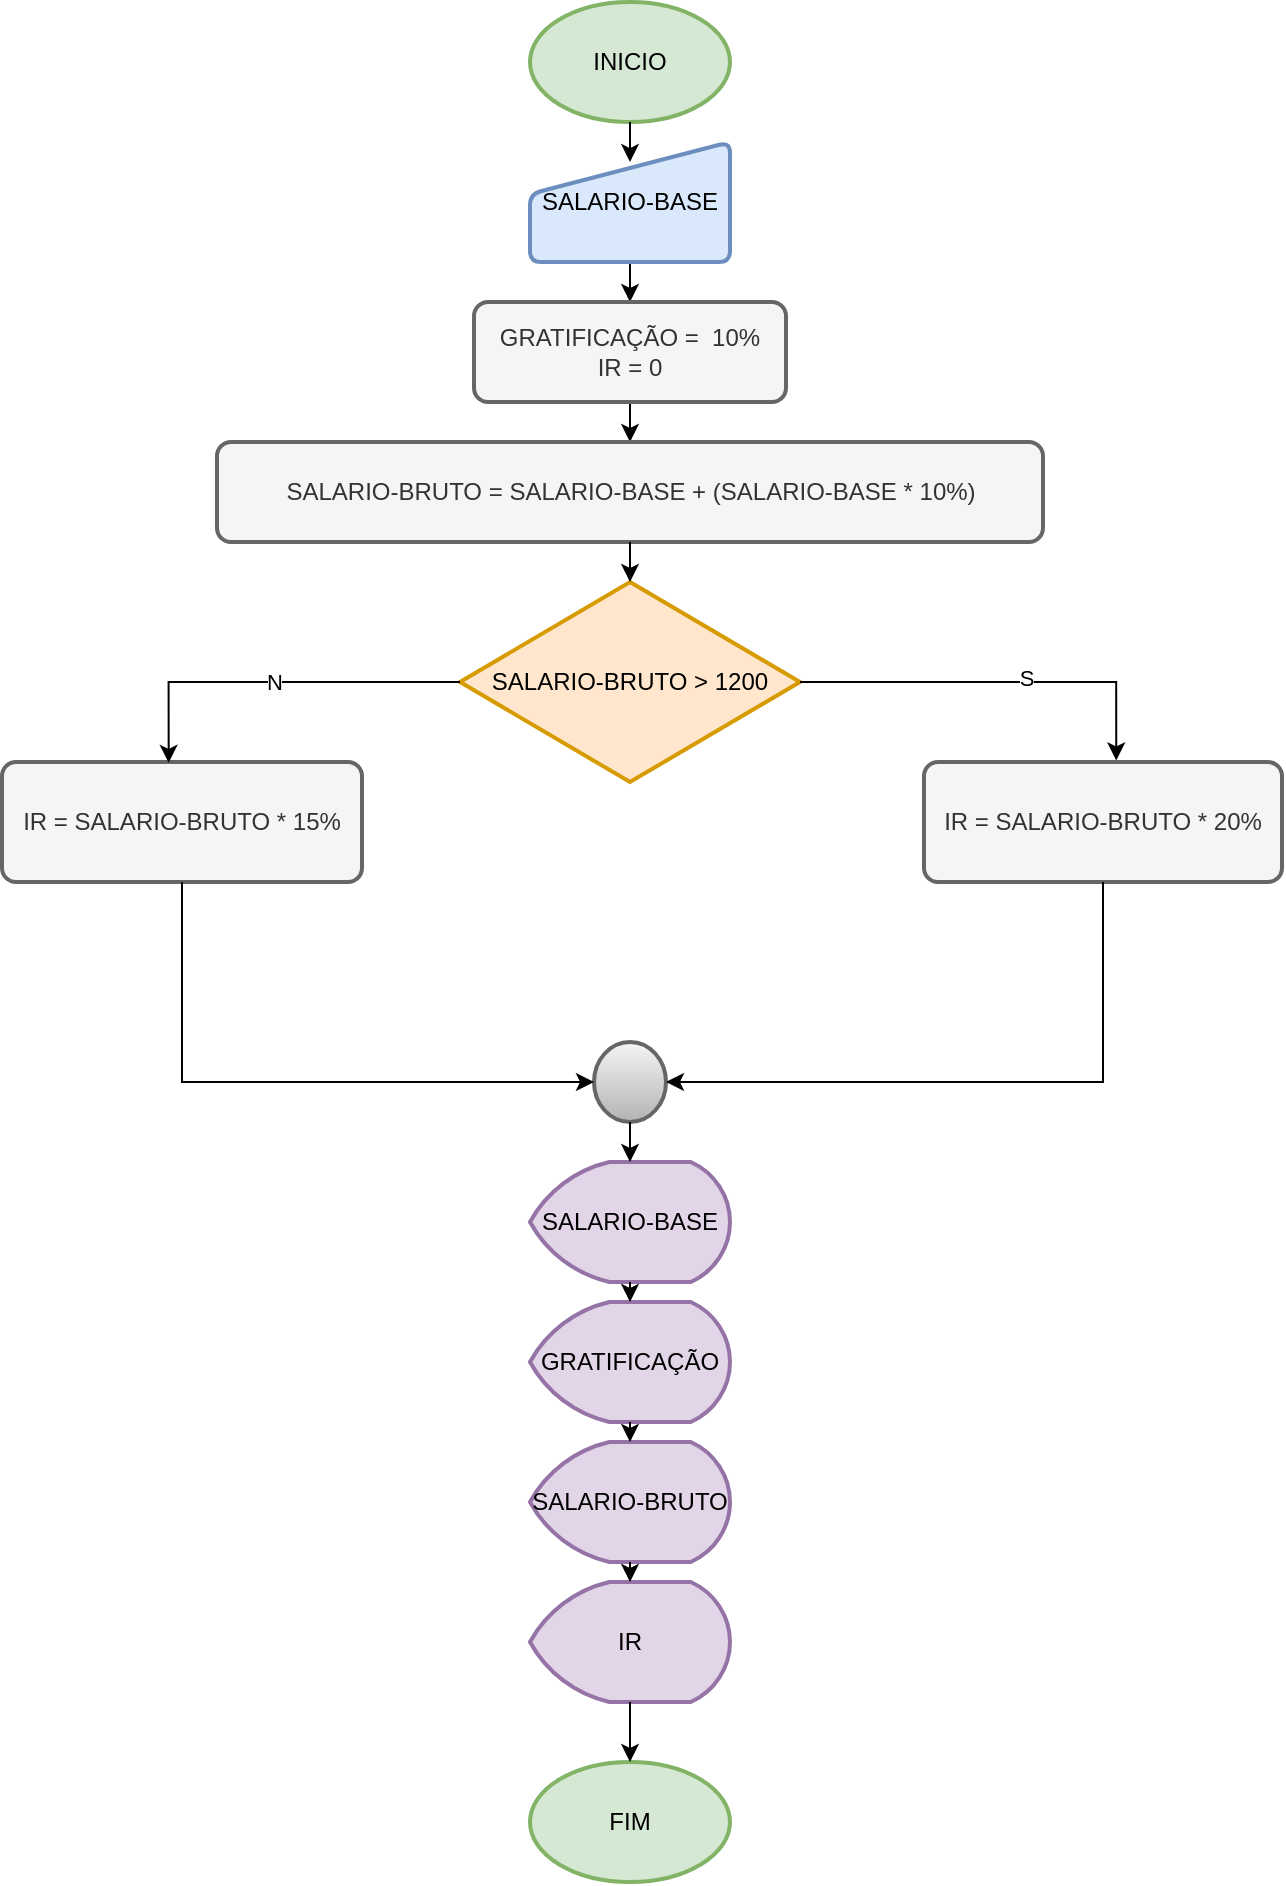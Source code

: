 <mxfile version="26.1.0">
  <diagram name="Página-1" id="RKhjxJF1t7NuMjDELdcq">
    <mxGraphModel dx="1400" dy="823" grid="1" gridSize="10" guides="1" tooltips="1" connect="1" arrows="1" fold="1" page="1" pageScale="1" pageWidth="827" pageHeight="1169" math="0" shadow="0">
      <root>
        <mxCell id="0" />
        <mxCell id="1" parent="0" />
        <mxCell id="DZwS0F1v1-EuDNPGMqtf-1" value="FIM" style="strokeWidth=2;html=1;shape=mxgraph.flowchart.start_1;whiteSpace=wrap;fillColor=#d5e8d4;strokeColor=#82b366;" vertex="1" parent="1">
          <mxGeometry x="364" y="900" width="100" height="60" as="geometry" />
        </mxCell>
        <mxCell id="DZwS0F1v1-EuDNPGMqtf-2" value="INICIO" style="strokeWidth=2;html=1;shape=mxgraph.flowchart.start_1;whiteSpace=wrap;fillColor=#d5e8d4;strokeColor=#82b366;" vertex="1" parent="1">
          <mxGeometry x="364" y="20" width="100" height="60" as="geometry" />
        </mxCell>
        <mxCell id="DZwS0F1v1-EuDNPGMqtf-18" style="edgeStyle=orthogonalEdgeStyle;rounded=0;orthogonalLoop=1;jettySize=auto;html=1;exitX=0.5;exitY=1;exitDx=0;exitDy=0;entryX=0.5;entryY=0;entryDx=0;entryDy=0;" edge="1" parent="1" source="DZwS0F1v1-EuDNPGMqtf-3" target="DZwS0F1v1-EuDNPGMqtf-6">
          <mxGeometry relative="1" as="geometry" />
        </mxCell>
        <mxCell id="DZwS0F1v1-EuDNPGMqtf-3" value="SALARIO-BASE" style="html=1;strokeWidth=2;shape=manualInput;whiteSpace=wrap;rounded=1;size=26;arcSize=11;fillColor=#dae8fc;strokeColor=#6c8ebf;" vertex="1" parent="1">
          <mxGeometry x="364" y="90" width="100" height="60" as="geometry" />
        </mxCell>
        <mxCell id="DZwS0F1v1-EuDNPGMqtf-19" style="edgeStyle=orthogonalEdgeStyle;rounded=0;orthogonalLoop=1;jettySize=auto;html=1;exitX=0.5;exitY=1;exitDx=0;exitDy=0;entryX=0.5;entryY=0;entryDx=0;entryDy=0;" edge="1" parent="1" source="DZwS0F1v1-EuDNPGMqtf-6" target="DZwS0F1v1-EuDNPGMqtf-7">
          <mxGeometry relative="1" as="geometry" />
        </mxCell>
        <mxCell id="DZwS0F1v1-EuDNPGMqtf-6" value="GRATIFICAÇÃO =&amp;nbsp; 10%&lt;div&gt;IR = 0&lt;/div&gt;" style="rounded=1;whiteSpace=wrap;html=1;absoluteArcSize=1;arcSize=14;strokeWidth=2;fillColor=#f5f5f5;fontColor=#333333;strokeColor=#666666;" vertex="1" parent="1">
          <mxGeometry x="336" y="170" width="156" height="50" as="geometry" />
        </mxCell>
        <mxCell id="DZwS0F1v1-EuDNPGMqtf-7" value="SALARIO-BRUTO = SALARIO-BASE + (SALARIO-BASE * 10%)" style="rounded=1;whiteSpace=wrap;html=1;absoluteArcSize=1;arcSize=14;strokeWidth=2;fillColor=#f5f5f5;fontColor=#333333;strokeColor=#666666;" vertex="1" parent="1">
          <mxGeometry x="207.5" y="240" width="413" height="50" as="geometry" />
        </mxCell>
        <mxCell id="DZwS0F1v1-EuDNPGMqtf-8" value="SALARIO-BRUTO &amp;gt; 1200" style="strokeWidth=2;html=1;shape=mxgraph.flowchart.decision;whiteSpace=wrap;fillColor=#ffe6cc;strokeColor=#d79b00;" vertex="1" parent="1">
          <mxGeometry x="329" y="310" width="170" height="100" as="geometry" />
        </mxCell>
        <mxCell id="DZwS0F1v1-EuDNPGMqtf-9" value="IR = SALARIO-BRUTO * 20%" style="rounded=1;whiteSpace=wrap;html=1;absoluteArcSize=1;arcSize=14;strokeWidth=2;fillColor=#f5f5f5;fontColor=#333333;strokeColor=#666666;" vertex="1" parent="1">
          <mxGeometry x="561" y="400" width="179" height="60" as="geometry" />
        </mxCell>
        <mxCell id="DZwS0F1v1-EuDNPGMqtf-10" style="edgeStyle=orthogonalEdgeStyle;rounded=0;orthogonalLoop=1;jettySize=auto;html=1;exitX=1;exitY=0.5;exitDx=0;exitDy=0;exitPerimeter=0;entryX=0.537;entryY=-0.013;entryDx=0;entryDy=0;entryPerimeter=0;" edge="1" parent="1" source="DZwS0F1v1-EuDNPGMqtf-8" target="DZwS0F1v1-EuDNPGMqtf-9">
          <mxGeometry relative="1" as="geometry" />
        </mxCell>
        <mxCell id="DZwS0F1v1-EuDNPGMqtf-11" value="S" style="edgeLabel;html=1;align=center;verticalAlign=middle;resizable=0;points=[];" vertex="1" connectable="0" parent="DZwS0F1v1-EuDNPGMqtf-10">
          <mxGeometry x="0.143" y="2" relative="1" as="geometry">
            <mxPoint as="offset" />
          </mxGeometry>
        </mxCell>
        <mxCell id="DZwS0F1v1-EuDNPGMqtf-12" value="IR = SALARIO-BRUTO * 15%" style="rounded=1;whiteSpace=wrap;html=1;absoluteArcSize=1;arcSize=14;strokeWidth=2;fillColor=#f5f5f5;fontColor=#333333;strokeColor=#666666;" vertex="1" parent="1">
          <mxGeometry x="100" y="400" width="180" height="60" as="geometry" />
        </mxCell>
        <mxCell id="DZwS0F1v1-EuDNPGMqtf-13" value="N" style="edgeStyle=orthogonalEdgeStyle;rounded=0;orthogonalLoop=1;jettySize=auto;html=1;exitX=0;exitY=0.5;exitDx=0;exitDy=0;exitPerimeter=0;entryX=0.463;entryY=0.007;entryDx=0;entryDy=0;entryPerimeter=0;" edge="1" parent="1" source="DZwS0F1v1-EuDNPGMqtf-8" target="DZwS0F1v1-EuDNPGMqtf-12">
          <mxGeometry relative="1" as="geometry" />
        </mxCell>
        <mxCell id="DZwS0F1v1-EuDNPGMqtf-14" value="" style="strokeWidth=2;html=1;shape=mxgraph.flowchart.start_2;whiteSpace=wrap;fillColor=#f5f5f5;gradientColor=#b3b3b3;strokeColor=#666666;" vertex="1" parent="1">
          <mxGeometry x="396" y="540" width="36" height="40" as="geometry" />
        </mxCell>
        <mxCell id="DZwS0F1v1-EuDNPGMqtf-15" style="edgeStyle=orthogonalEdgeStyle;rounded=0;orthogonalLoop=1;jettySize=auto;html=1;exitX=0.5;exitY=1;exitDx=0;exitDy=0;entryX=0;entryY=0.5;entryDx=0;entryDy=0;entryPerimeter=0;" edge="1" parent="1" source="DZwS0F1v1-EuDNPGMqtf-12" target="DZwS0F1v1-EuDNPGMqtf-14">
          <mxGeometry relative="1" as="geometry" />
        </mxCell>
        <mxCell id="DZwS0F1v1-EuDNPGMqtf-16" style="edgeStyle=orthogonalEdgeStyle;rounded=0;orthogonalLoop=1;jettySize=auto;html=1;exitX=0.5;exitY=1;exitDx=0;exitDy=0;entryX=1;entryY=0.5;entryDx=0;entryDy=0;entryPerimeter=0;" edge="1" parent="1" source="DZwS0F1v1-EuDNPGMqtf-9" target="DZwS0F1v1-EuDNPGMqtf-14">
          <mxGeometry relative="1" as="geometry" />
        </mxCell>
        <mxCell id="DZwS0F1v1-EuDNPGMqtf-17" style="edgeStyle=orthogonalEdgeStyle;rounded=0;orthogonalLoop=1;jettySize=auto;html=1;exitX=0.5;exitY=1;exitDx=0;exitDy=0;exitPerimeter=0;entryX=0.5;entryY=0.167;entryDx=0;entryDy=0;entryPerimeter=0;" edge="1" parent="1" source="DZwS0F1v1-EuDNPGMqtf-2" target="DZwS0F1v1-EuDNPGMqtf-3">
          <mxGeometry relative="1" as="geometry" />
        </mxCell>
        <mxCell id="DZwS0F1v1-EuDNPGMqtf-20" style="edgeStyle=orthogonalEdgeStyle;rounded=0;orthogonalLoop=1;jettySize=auto;html=1;exitX=0.5;exitY=1;exitDx=0;exitDy=0;entryX=0.5;entryY=0;entryDx=0;entryDy=0;entryPerimeter=0;" edge="1" parent="1" source="DZwS0F1v1-EuDNPGMqtf-7" target="DZwS0F1v1-EuDNPGMqtf-8">
          <mxGeometry relative="1" as="geometry" />
        </mxCell>
        <mxCell id="DZwS0F1v1-EuDNPGMqtf-21" value="SALARIO-BASE" style="strokeWidth=2;html=1;shape=mxgraph.flowchart.display;whiteSpace=wrap;fillColor=#e1d5e7;strokeColor=#9673a6;" vertex="1" parent="1">
          <mxGeometry x="364" y="600" width="100" height="60" as="geometry" />
        </mxCell>
        <mxCell id="DZwS0F1v1-EuDNPGMqtf-22" value="IR" style="strokeWidth=2;html=1;shape=mxgraph.flowchart.display;whiteSpace=wrap;fillColor=#e1d5e7;strokeColor=#9673a6;" vertex="1" parent="1">
          <mxGeometry x="364" y="810" width="100" height="60" as="geometry" />
        </mxCell>
        <mxCell id="DZwS0F1v1-EuDNPGMqtf-23" value="SALARIO-BRUTO" style="strokeWidth=2;html=1;shape=mxgraph.flowchart.display;whiteSpace=wrap;fillColor=#e1d5e7;strokeColor=#9673a6;" vertex="1" parent="1">
          <mxGeometry x="364" y="740" width="100" height="60" as="geometry" />
        </mxCell>
        <mxCell id="DZwS0F1v1-EuDNPGMqtf-24" value="GRATIFICAÇÃO" style="strokeWidth=2;html=1;shape=mxgraph.flowchart.display;whiteSpace=wrap;fillColor=#e1d5e7;strokeColor=#9673a6;" vertex="1" parent="1">
          <mxGeometry x="364" y="670" width="100" height="60" as="geometry" />
        </mxCell>
        <mxCell id="DZwS0F1v1-EuDNPGMqtf-25" style="edgeStyle=orthogonalEdgeStyle;rounded=0;orthogonalLoop=1;jettySize=auto;html=1;exitX=0.5;exitY=1;exitDx=0;exitDy=0;exitPerimeter=0;entryX=0.5;entryY=0;entryDx=0;entryDy=0;entryPerimeter=0;" edge="1" parent="1" source="DZwS0F1v1-EuDNPGMqtf-14" target="DZwS0F1v1-EuDNPGMqtf-21">
          <mxGeometry relative="1" as="geometry" />
        </mxCell>
        <mxCell id="DZwS0F1v1-EuDNPGMqtf-26" style="edgeStyle=orthogonalEdgeStyle;rounded=0;orthogonalLoop=1;jettySize=auto;html=1;exitX=0.5;exitY=1;exitDx=0;exitDy=0;exitPerimeter=0;entryX=0.5;entryY=0;entryDx=0;entryDy=0;entryPerimeter=0;" edge="1" parent="1" source="DZwS0F1v1-EuDNPGMqtf-21" target="DZwS0F1v1-EuDNPGMqtf-24">
          <mxGeometry relative="1" as="geometry" />
        </mxCell>
        <mxCell id="DZwS0F1v1-EuDNPGMqtf-27" style="edgeStyle=orthogonalEdgeStyle;rounded=0;orthogonalLoop=1;jettySize=auto;html=1;exitX=0.5;exitY=1;exitDx=0;exitDy=0;exitPerimeter=0;entryX=0.5;entryY=0;entryDx=0;entryDy=0;entryPerimeter=0;" edge="1" parent="1" source="DZwS0F1v1-EuDNPGMqtf-24" target="DZwS0F1v1-EuDNPGMqtf-23">
          <mxGeometry relative="1" as="geometry" />
        </mxCell>
        <mxCell id="DZwS0F1v1-EuDNPGMqtf-28" style="edgeStyle=orthogonalEdgeStyle;rounded=0;orthogonalLoop=1;jettySize=auto;html=1;exitX=0.5;exitY=1;exitDx=0;exitDy=0;exitPerimeter=0;entryX=0.5;entryY=0;entryDx=0;entryDy=0;entryPerimeter=0;" edge="1" parent="1" source="DZwS0F1v1-EuDNPGMqtf-23" target="DZwS0F1v1-EuDNPGMqtf-22">
          <mxGeometry relative="1" as="geometry" />
        </mxCell>
        <mxCell id="DZwS0F1v1-EuDNPGMqtf-29" style="edgeStyle=orthogonalEdgeStyle;rounded=0;orthogonalLoop=1;jettySize=auto;html=1;exitX=0.5;exitY=1;exitDx=0;exitDy=0;exitPerimeter=0;entryX=0.5;entryY=0;entryDx=0;entryDy=0;entryPerimeter=0;" edge="1" parent="1" source="DZwS0F1v1-EuDNPGMqtf-22" target="DZwS0F1v1-EuDNPGMqtf-1">
          <mxGeometry relative="1" as="geometry" />
        </mxCell>
      </root>
    </mxGraphModel>
  </diagram>
</mxfile>
